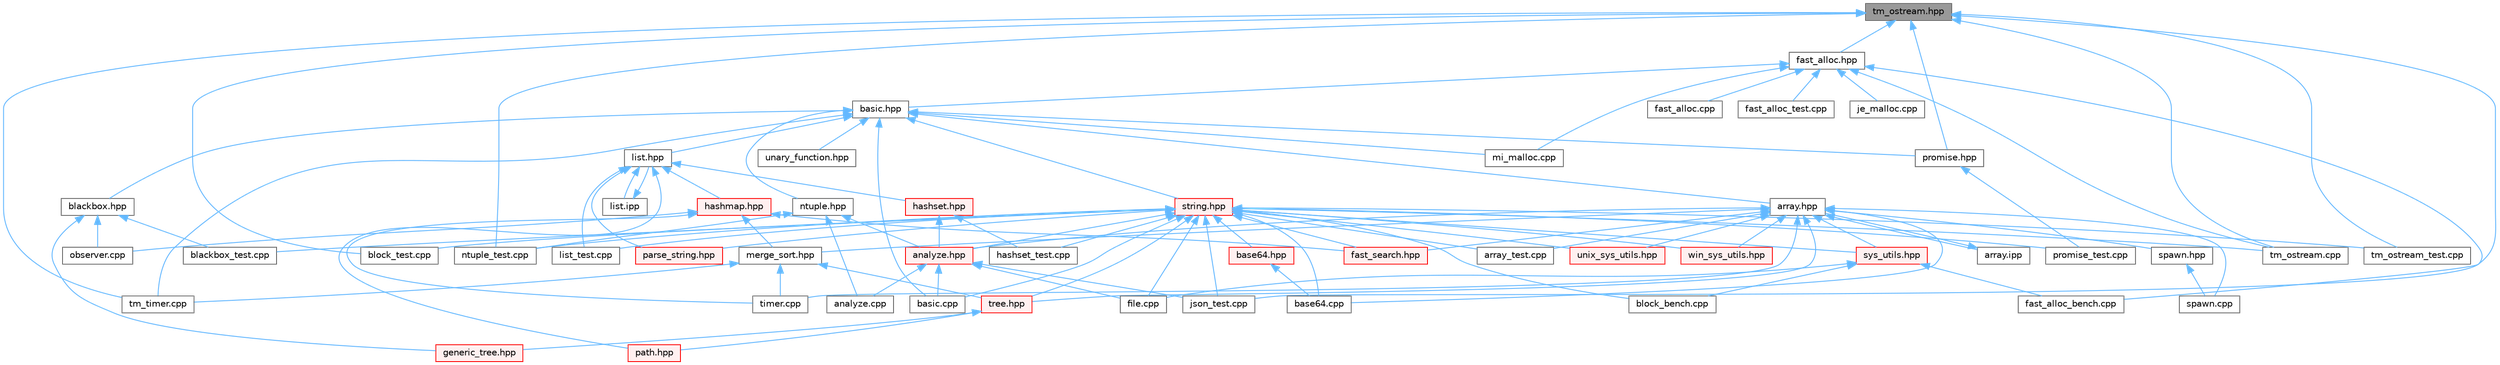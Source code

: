 digraph "tm_ostream.hpp"
{
 // LATEX_PDF_SIZE
  bgcolor="transparent";
  edge [fontname=Helvetica,fontsize=10,labelfontname=Helvetica,labelfontsize=10];
  node [fontname=Helvetica,fontsize=10,shape=box,height=0.2,width=0.4];
  Node1 [id="Node000001",label="tm_ostream.hpp",height=0.2,width=0.4,color="gray40", fillcolor="grey60", style="filled", fontcolor="black",tooltip=" "];
  Node1 -> Node2 [id="edge1_Node000001_Node000002",dir="back",color="steelblue1",style="solid",tooltip=" "];
  Node2 [id="Node000002",label="block_test.cpp",height=0.2,width=0.4,color="grey40", fillcolor="white", style="filled",URL="$block__test_8cpp.html",tooltip=" "];
  Node1 -> Node3 [id="edge2_Node000001_Node000003",dir="back",color="steelblue1",style="solid",tooltip=" "];
  Node3 [id="Node000003",label="fast_alloc.hpp",height=0.2,width=0.4,color="grey40", fillcolor="white", style="filled",URL="$fast__alloc_8hpp.html",tooltip=" "];
  Node3 -> Node4 [id="edge3_Node000003_Node000004",dir="back",color="steelblue1",style="solid",tooltip=" "];
  Node4 [id="Node000004",label="basic.hpp",height=0.2,width=0.4,color="grey40", fillcolor="white", style="filled",URL="$basic_8hpp.html",tooltip=" "];
  Node4 -> Node5 [id="edge4_Node000004_Node000005",dir="back",color="steelblue1",style="solid",tooltip=" "];
  Node5 [id="Node000005",label="array.hpp",height=0.2,width=0.4,color="grey40", fillcolor="white", style="filled",URL="$array_8hpp.html",tooltip=" "];
  Node5 -> Node6 [id="edge5_Node000005_Node000006",dir="back",color="steelblue1",style="solid",tooltip=" "];
  Node6 [id="Node000006",label="analyze.hpp",height=0.2,width=0.4,color="red", fillcolor="#FFF0F0", style="filled",URL="$analyze_8hpp.html",tooltip=" "];
  Node6 -> Node7 [id="edge6_Node000006_Node000007",dir="back",color="steelblue1",style="solid",tooltip=" "];
  Node7 [id="Node000007",label="analyze.cpp",height=0.2,width=0.4,color="grey40", fillcolor="white", style="filled",URL="$analyze_8cpp.html",tooltip=" "];
  Node6 -> Node9 [id="edge7_Node000006_Node000009",dir="back",color="steelblue1",style="solid",tooltip=" "];
  Node9 [id="Node000009",label="basic.cpp",height=0.2,width=0.4,color="grey40", fillcolor="white", style="filled",URL="$basic_8cpp.html",tooltip=" "];
  Node6 -> Node12 [id="edge8_Node000006_Node000012",dir="back",color="steelblue1",style="solid",tooltip=" "];
  Node12 [id="Node000012",label="file.cpp",height=0.2,width=0.4,color="grey40", fillcolor="white", style="filled",URL="$file_8cpp.html",tooltip=" "];
  Node6 -> Node15 [id="edge9_Node000006_Node000015",dir="back",color="steelblue1",style="solid",tooltip=" "];
  Node15 [id="Node000015",label="json_test.cpp",height=0.2,width=0.4,color="grey40", fillcolor="white", style="filled",URL="$json__test_8cpp.html",tooltip=" "];
  Node5 -> Node26 [id="edge10_Node000005_Node000026",dir="back",color="steelblue1",style="solid",tooltip=" "];
  Node26 [id="Node000026",label="array.ipp",height=0.2,width=0.4,color="grey40", fillcolor="white", style="filled",URL="$array_8ipp.html",tooltip=" "];
  Node26 -> Node5 [id="edge11_Node000026_Node000005",dir="back",color="steelblue1",style="solid",tooltip=" "];
  Node5 -> Node27 [id="edge12_Node000005_Node000027",dir="back",color="steelblue1",style="solid",tooltip=" "];
  Node27 [id="Node000027",label="array_test.cpp",height=0.2,width=0.4,color="grey40", fillcolor="white", style="filled",URL="$array__test_8cpp.html",tooltip=" "];
  Node5 -> Node28 [id="edge13_Node000005_Node000028",dir="back",color="steelblue1",style="solid",tooltip=" "];
  Node28 [id="Node000028",label="base64.cpp",height=0.2,width=0.4,color="grey40", fillcolor="white", style="filled",URL="$base64_8cpp.html",tooltip=" "];
  Node5 -> Node29 [id="edge14_Node000005_Node000029",dir="back",color="steelblue1",style="solid",tooltip=" "];
  Node29 [id="Node000029",label="fast_search.hpp",height=0.2,width=0.4,color="red", fillcolor="#FFF0F0", style="filled",URL="$fast__search_8hpp.html",tooltip=" "];
  Node5 -> Node31 [id="edge15_Node000005_Node000031",dir="back",color="steelblue1",style="solid",tooltip=" "];
  Node31 [id="Node000031",label="merge_sort.hpp",height=0.2,width=0.4,color="grey40", fillcolor="white", style="filled",URL="$merge__sort_8hpp.html",tooltip=" "];
  Node31 -> Node32 [id="edge16_Node000031_Node000032",dir="back",color="steelblue1",style="solid",tooltip=" "];
  Node32 [id="Node000032",label="timer.cpp",height=0.2,width=0.4,color="grey40", fillcolor="white", style="filled",URL="$timer_8cpp.html",tooltip=" "];
  Node31 -> Node33 [id="edge17_Node000031_Node000033",dir="back",color="steelblue1",style="solid",tooltip=" "];
  Node33 [id="Node000033",label="tm_timer.cpp",height=0.2,width=0.4,color="grey40", fillcolor="white", style="filled",URL="$tm__timer_8cpp.html",tooltip=" "];
  Node31 -> Node34 [id="edge18_Node000031_Node000034",dir="back",color="steelblue1",style="solid",tooltip=" "];
  Node34 [id="Node000034",label="tree.hpp",height=0.2,width=0.4,color="red", fillcolor="#FFF0F0", style="filled",URL="$tree_8hpp.html",tooltip=" "];
  Node34 -> Node37 [id="edge19_Node000034_Node000037",dir="back",color="steelblue1",style="solid",tooltip=" "];
  Node37 [id="Node000037",label="generic_tree.hpp",height=0.2,width=0.4,color="red", fillcolor="#FFF0F0", style="filled",URL="$generic__tree_8hpp.html",tooltip=" "];
  Node34 -> Node44 [id="edge20_Node000034_Node000044",dir="back",color="steelblue1",style="solid",tooltip=" "];
  Node44 [id="Node000044",label="path.hpp",height=0.2,width=0.4,color="red", fillcolor="#FFF0F0", style="filled",URL="$path_8hpp.html",tooltip=" "];
  Node5 -> Node89 [id="edge21_Node000005_Node000089",dir="back",color="steelblue1",style="solid",tooltip=" "];
  Node89 [id="Node000089",label="spawn.cpp",height=0.2,width=0.4,color="grey40", fillcolor="white", style="filled",URL="$spawn_8cpp.html",tooltip=" "];
  Node5 -> Node90 [id="edge22_Node000005_Node000090",dir="back",color="steelblue1",style="solid",tooltip=" "];
  Node90 [id="Node000090",label="spawn.hpp",height=0.2,width=0.4,color="grey40", fillcolor="white", style="filled",URL="$spawn_8hpp.html",tooltip=" "];
  Node90 -> Node89 [id="edge23_Node000090_Node000089",dir="back",color="steelblue1",style="solid",tooltip=" "];
  Node5 -> Node91 [id="edge24_Node000005_Node000091",dir="back",color="steelblue1",style="solid",tooltip=" "];
  Node91 [id="Node000091",label="sys_utils.hpp",height=0.2,width=0.4,color="red", fillcolor="#FFF0F0", style="filled",URL="$sys__utils_8hpp.html",tooltip=" "];
  Node91 -> Node36 [id="edge25_Node000091_Node000036",dir="back",color="steelblue1",style="solid",tooltip=" "];
  Node36 [id="Node000036",label="block_bench.cpp",height=0.2,width=0.4,color="grey40", fillcolor="white", style="filled",URL="$block__bench_8cpp.html",tooltip=" "];
  Node91 -> Node92 [id="edge26_Node000091_Node000092",dir="back",color="steelblue1",style="solid",tooltip=" "];
  Node92 [id="Node000092",label="fast_alloc_bench.cpp",height=0.2,width=0.4,color="grey40", fillcolor="white", style="filled",URL="$fast__alloc__bench_8cpp.html",tooltip=" "];
  Node91 -> Node12 [id="edge27_Node000091_Node000012",dir="back",color="steelblue1",style="solid",tooltip=" "];
  Node5 -> Node32 [id="edge28_Node000005_Node000032",dir="back",color="steelblue1",style="solid",tooltip=" "];
  Node5 -> Node34 [id="edge29_Node000005_Node000034",dir="back",color="steelblue1",style="solid",tooltip=" "];
  Node5 -> Node95 [id="edge30_Node000005_Node000095",dir="back",color="steelblue1",style="solid",tooltip=" "];
  Node95 [id="Node000095",label="unix_sys_utils.hpp",height=0.2,width=0.4,color="red", fillcolor="#FFF0F0", style="filled",URL="$unix__sys__utils_8hpp.html",tooltip=" "];
  Node5 -> Node96 [id="edge31_Node000005_Node000096",dir="back",color="steelblue1",style="solid",tooltip=" "];
  Node96 [id="Node000096",label="win_sys_utils.hpp",height=0.2,width=0.4,color="red", fillcolor="#FFF0F0", style="filled",URL="$win__sys__utils_8hpp.html",tooltip=" "];
  Node4 -> Node9 [id="edge32_Node000004_Node000009",dir="back",color="steelblue1",style="solid",tooltip=" "];
  Node4 -> Node97 [id="edge33_Node000004_Node000097",dir="back",color="steelblue1",style="solid",tooltip=" "];
  Node97 [id="Node000097",label="blackbox.hpp",height=0.2,width=0.4,color="grey40", fillcolor="white", style="filled",URL="$blackbox_8hpp.html",tooltip=" "];
  Node97 -> Node65 [id="edge34_Node000097_Node000065",dir="back",color="steelblue1",style="solid",tooltip=" "];
  Node65 [id="Node000065",label="blackbox_test.cpp",height=0.2,width=0.4,color="grey40", fillcolor="white", style="filled",URL="$blackbox__test_8cpp.html",tooltip=" "];
  Node97 -> Node37 [id="edge35_Node000097_Node000037",dir="back",color="steelblue1",style="solid",tooltip=" "];
  Node97 -> Node48 [id="edge36_Node000097_Node000048",dir="back",color="steelblue1",style="solid",tooltip=" "];
  Node48 [id="Node000048",label="observer.cpp",height=0.2,width=0.4,color="grey40", fillcolor="white", style="filled",URL="$observer_8cpp.html",tooltip=" "];
  Node4 -> Node98 [id="edge37_Node000004_Node000098",dir="back",color="steelblue1",style="solid",tooltip=" "];
  Node98 [id="Node000098",label="list.hpp",height=0.2,width=0.4,color="grey40", fillcolor="white", style="filled",URL="$list_8hpp.html",tooltip=" "];
  Node98 -> Node99 [id="edge38_Node000098_Node000099",dir="back",color="steelblue1",style="solid",tooltip=" "];
  Node99 [id="Node000099",label="hashmap.hpp",height=0.2,width=0.4,color="red", fillcolor="#FFF0F0", style="filled",URL="$hashmap_8hpp.html",tooltip=" "];
  Node99 -> Node29 [id="edge39_Node000099_Node000029",dir="back",color="steelblue1",style="solid",tooltip=" "];
  Node99 -> Node31 [id="edge40_Node000099_Node000031",dir="back",color="steelblue1",style="solid",tooltip=" "];
  Node99 -> Node48 [id="edge41_Node000099_Node000048",dir="back",color="steelblue1",style="solid",tooltip=" "];
  Node99 -> Node32 [id="edge42_Node000099_Node000032",dir="back",color="steelblue1",style="solid",tooltip=" "];
  Node98 -> Node111 [id="edge43_Node000098_Node000111",dir="back",color="steelblue1",style="solid",tooltip=" "];
  Node111 [id="Node000111",label="hashset.hpp",height=0.2,width=0.4,color="red", fillcolor="#FFF0F0", style="filled",URL="$hashset_8hpp.html",tooltip=" "];
  Node111 -> Node6 [id="edge44_Node000111_Node000006",dir="back",color="steelblue1",style="solid",tooltip=" "];
  Node111 -> Node69 [id="edge45_Node000111_Node000069",dir="back",color="steelblue1",style="solid",tooltip=" "];
  Node69 [id="Node000069",label="hashset_test.cpp",height=0.2,width=0.4,color="grey40", fillcolor="white", style="filled",URL="$hashset__test_8cpp.html",tooltip=" "];
  Node98 -> Node113 [id="edge46_Node000098_Node000113",dir="back",color="steelblue1",style="solid",tooltip=" "];
  Node113 [id="Node000113",label="list.ipp",height=0.2,width=0.4,color="grey40", fillcolor="white", style="filled",URL="$list_8ipp.html",tooltip=" "];
  Node113 -> Node98 [id="edge47_Node000113_Node000098",dir="back",color="steelblue1",style="solid",tooltip=" "];
  Node98 -> Node72 [id="edge48_Node000098_Node000072",dir="back",color="steelblue1",style="solid",tooltip=" "];
  Node72 [id="Node000072",label="list_test.cpp",height=0.2,width=0.4,color="grey40", fillcolor="white", style="filled",URL="$list__test_8cpp.html",tooltip=" "];
  Node98 -> Node114 [id="edge49_Node000098_Node000114",dir="back",color="steelblue1",style="solid",tooltip=" "];
  Node114 [id="Node000114",label="parse_string.hpp",height=0.2,width=0.4,color="red", fillcolor="#FFF0F0", style="filled",URL="$parse__string_8hpp.html",tooltip=" "];
  Node98 -> Node44 [id="edge50_Node000098_Node000044",dir="back",color="steelblue1",style="solid",tooltip=" "];
  Node4 -> Node115 [id="edge51_Node000004_Node000115",dir="back",color="steelblue1",style="solid",tooltip=" "];
  Node115 [id="Node000115",label="mi_malloc.cpp",height=0.2,width=0.4,color="grey40", fillcolor="white", style="filled",URL="$mi__malloc_8cpp.html",tooltip=" "];
  Node4 -> Node116 [id="edge52_Node000004_Node000116",dir="back",color="steelblue1",style="solid",tooltip=" "];
  Node116 [id="Node000116",label="ntuple.hpp",height=0.2,width=0.4,color="grey40", fillcolor="white", style="filled",URL="$ntuple_8hpp.html",tooltip=" "];
  Node116 -> Node7 [id="edge53_Node000116_Node000007",dir="back",color="steelblue1",style="solid",tooltip=" "];
  Node116 -> Node6 [id="edge54_Node000116_Node000006",dir="back",color="steelblue1",style="solid",tooltip=" "];
  Node116 -> Node73 [id="edge55_Node000116_Node000073",dir="back",color="steelblue1",style="solid",tooltip=" "];
  Node73 [id="Node000073",label="ntuple_test.cpp",height=0.2,width=0.4,color="grey40", fillcolor="white", style="filled",URL="$ntuple__test_8cpp.html",tooltip=" "];
  Node4 -> Node117 [id="edge56_Node000004_Node000117",dir="back",color="steelblue1",style="solid",tooltip=" "];
  Node117 [id="Node000117",label="promise.hpp",height=0.2,width=0.4,color="grey40", fillcolor="white", style="filled",URL="$promise_8hpp.html",tooltip=" "];
  Node117 -> Node76 [id="edge57_Node000117_Node000076",dir="back",color="steelblue1",style="solid",tooltip=" "];
  Node76 [id="Node000076",label="promise_test.cpp",height=0.2,width=0.4,color="grey40", fillcolor="white", style="filled",URL="$promise__test_8cpp.html",tooltip=" "];
  Node4 -> Node118 [id="edge58_Node000004_Node000118",dir="back",color="steelblue1",style="solid",tooltip=" "];
  Node118 [id="Node000118",label="string.hpp",height=0.2,width=0.4,color="red", fillcolor="#FFF0F0", style="filled",URL="$string_8hpp.html",tooltip=" "];
  Node118 -> Node6 [id="edge59_Node000118_Node000006",dir="back",color="steelblue1",style="solid",tooltip=" "];
  Node118 -> Node27 [id="edge60_Node000118_Node000027",dir="back",color="steelblue1",style="solid",tooltip=" "];
  Node118 -> Node28 [id="edge61_Node000118_Node000028",dir="back",color="steelblue1",style="solid",tooltip=" "];
  Node118 -> Node119 [id="edge62_Node000118_Node000119",dir="back",color="steelblue1",style="solid",tooltip=" "];
  Node119 [id="Node000119",label="base64.hpp",height=0.2,width=0.4,color="red", fillcolor="#FFF0F0", style="filled",URL="$base64_8hpp.html",tooltip=" "];
  Node119 -> Node28 [id="edge63_Node000119_Node000028",dir="back",color="steelblue1",style="solid",tooltip=" "];
  Node118 -> Node9 [id="edge64_Node000118_Node000009",dir="back",color="steelblue1",style="solid",tooltip=" "];
  Node118 -> Node65 [id="edge65_Node000118_Node000065",dir="back",color="steelblue1",style="solid",tooltip=" "];
  Node118 -> Node36 [id="edge66_Node000118_Node000036",dir="back",color="steelblue1",style="solid",tooltip=" "];
  Node118 -> Node2 [id="edge67_Node000118_Node000002",dir="back",color="steelblue1",style="solid",tooltip=" "];
  Node118 -> Node29 [id="edge68_Node000118_Node000029",dir="back",color="steelblue1",style="solid",tooltip=" "];
  Node118 -> Node12 [id="edge69_Node000118_Node000012",dir="back",color="steelblue1",style="solid",tooltip=" "];
  Node118 -> Node69 [id="edge70_Node000118_Node000069",dir="back",color="steelblue1",style="solid",tooltip=" "];
  Node118 -> Node15 [id="edge71_Node000118_Node000015",dir="back",color="steelblue1",style="solid",tooltip=" "];
  Node118 -> Node72 [id="edge72_Node000118_Node000072",dir="back",color="steelblue1",style="solid",tooltip=" "];
  Node118 -> Node73 [id="edge73_Node000118_Node000073",dir="back",color="steelblue1",style="solid",tooltip=" "];
  Node118 -> Node114 [id="edge74_Node000118_Node000114",dir="back",color="steelblue1",style="solid",tooltip=" "];
  Node118 -> Node76 [id="edge75_Node000118_Node000076",dir="back",color="steelblue1",style="solid",tooltip=" "];
  Node118 -> Node91 [id="edge76_Node000118_Node000091",dir="back",color="steelblue1",style="solid",tooltip=" "];
  Node118 -> Node127 [id="edge77_Node000118_Node000127",dir="back",color="steelblue1",style="solid",tooltip=" "];
  Node127 [id="Node000127",label="tm_ostream.cpp",height=0.2,width=0.4,color="grey40", fillcolor="white", style="filled",URL="$tm__ostream_8cpp.html",tooltip=" "];
  Node118 -> Node81 [id="edge78_Node000118_Node000081",dir="back",color="steelblue1",style="solid",tooltip=" "];
  Node81 [id="Node000081",label="tm_ostream_test.cpp",height=0.2,width=0.4,color="grey40", fillcolor="white", style="filled",URL="$tm__ostream__test_8cpp.html",tooltip=" "];
  Node118 -> Node34 [id="edge79_Node000118_Node000034",dir="back",color="steelblue1",style="solid",tooltip=" "];
  Node118 -> Node95 [id="edge80_Node000118_Node000095",dir="back",color="steelblue1",style="solid",tooltip=" "];
  Node118 -> Node96 [id="edge81_Node000118_Node000096",dir="back",color="steelblue1",style="solid",tooltip=" "];
  Node4 -> Node33 [id="edge82_Node000004_Node000033",dir="back",color="steelblue1",style="solid",tooltip=" "];
  Node4 -> Node132 [id="edge83_Node000004_Node000132",dir="back",color="steelblue1",style="solid",tooltip=" "];
  Node132 [id="Node000132",label="unary_function.hpp",height=0.2,width=0.4,color="grey40", fillcolor="white", style="filled",URL="$unary__function_8hpp.html",tooltip=" "];
  Node3 -> Node133 [id="edge84_Node000003_Node000133",dir="back",color="steelblue1",style="solid",tooltip=" "];
  Node133 [id="Node000133",label="fast_alloc.cpp",height=0.2,width=0.4,color="grey40", fillcolor="white", style="filled",URL="$fast__alloc_8cpp.html",tooltip=" "];
  Node3 -> Node92 [id="edge85_Node000003_Node000092",dir="back",color="steelblue1",style="solid",tooltip=" "];
  Node3 -> Node66 [id="edge86_Node000003_Node000066",dir="back",color="steelblue1",style="solid",tooltip=" "];
  Node66 [id="Node000066",label="fast_alloc_test.cpp",height=0.2,width=0.4,color="grey40", fillcolor="white", style="filled",URL="$fast__alloc__test_8cpp.html",tooltip=" "];
  Node3 -> Node134 [id="edge87_Node000003_Node000134",dir="back",color="steelblue1",style="solid",tooltip=" "];
  Node134 [id="Node000134",label="je_malloc.cpp",height=0.2,width=0.4,color="grey40", fillcolor="white", style="filled",URL="$je__malloc_8cpp.html",tooltip=" "];
  Node3 -> Node115 [id="edge88_Node000003_Node000115",dir="back",color="steelblue1",style="solid",tooltip=" "];
  Node3 -> Node127 [id="edge89_Node000003_Node000127",dir="back",color="steelblue1",style="solid",tooltip=" "];
  Node1 -> Node15 [id="edge90_Node000001_Node000015",dir="back",color="steelblue1",style="solid",tooltip=" "];
  Node1 -> Node73 [id="edge91_Node000001_Node000073",dir="back",color="steelblue1",style="solid",tooltip=" "];
  Node1 -> Node117 [id="edge92_Node000001_Node000117",dir="back",color="steelblue1",style="solid",tooltip=" "];
  Node1 -> Node127 [id="edge93_Node000001_Node000127",dir="back",color="steelblue1",style="solid",tooltip=" "];
  Node1 -> Node81 [id="edge94_Node000001_Node000081",dir="back",color="steelblue1",style="solid",tooltip=" "];
  Node1 -> Node33 [id="edge95_Node000001_Node000033",dir="back",color="steelblue1",style="solid",tooltip=" "];
}
